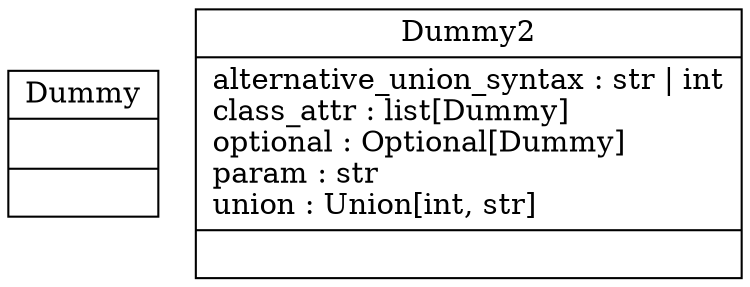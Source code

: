 digraph "classes" {
rankdir=BT
charset="utf-8"
"attributes_annotation.Dummy" [color="black", fontcolor="black", label="{Dummy|\l|}", shape="record", style="solid"];
"attributes_annotation.Dummy2" [color="black", fontcolor="black", label="{Dummy2|alternative_union_syntax : str \| int\lclass_attr : list[Dummy]\loptional : Optional[Dummy]\lparam : str\lunion : Union[int, str]\l|}", shape="record", style="solid"];
}

